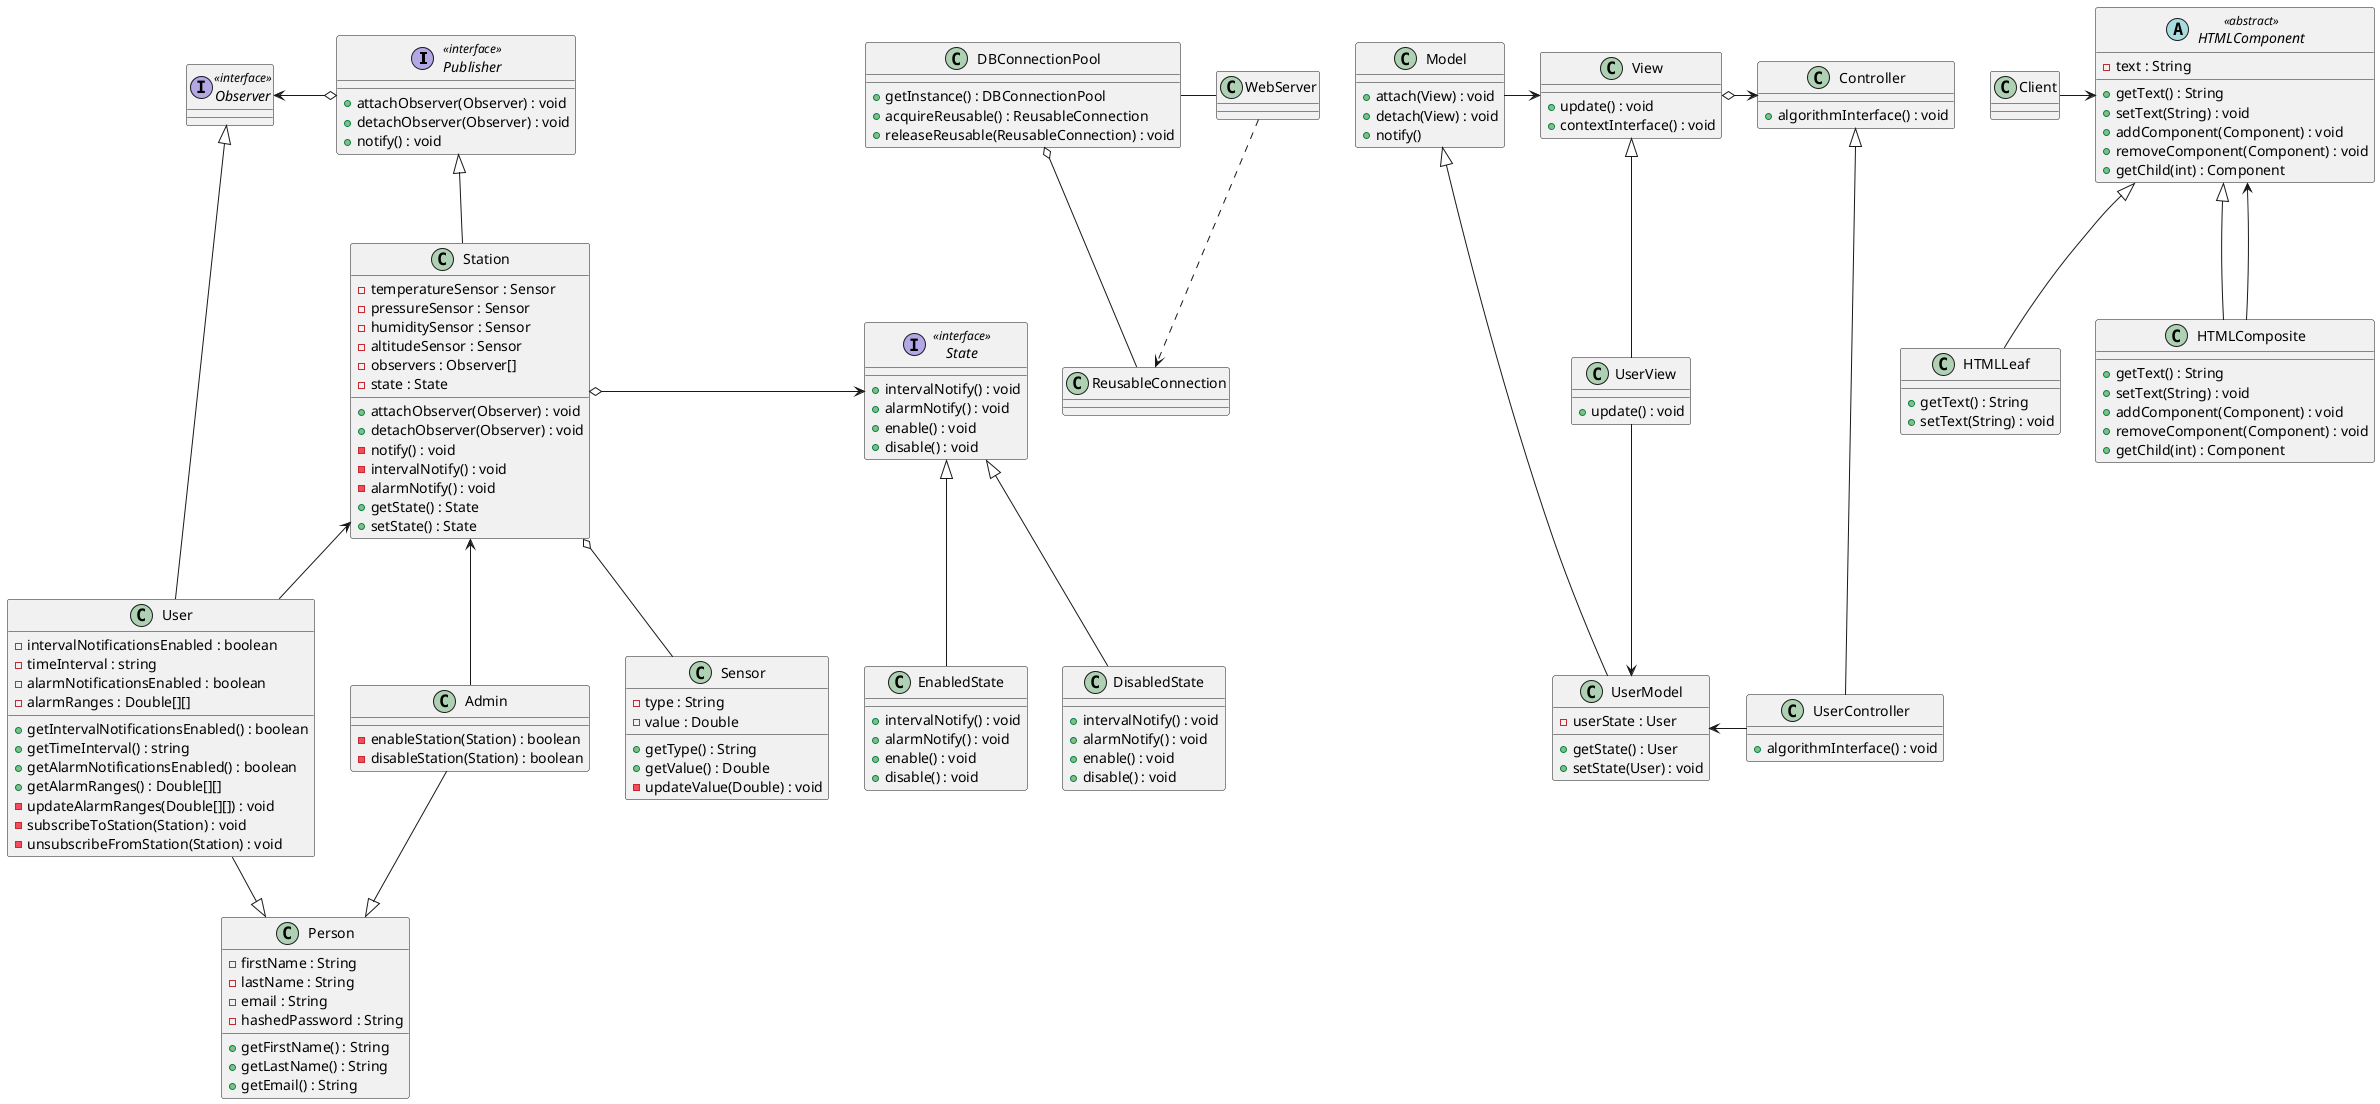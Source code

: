 @startuml


interface Publisher <<interface>> {
    +attachObserver(Observer) : void
    +detachObserver(Observer) : void
    +notify() : void
}

interface Observer <<interface>> {
}

class Person {
    -firstName : String
    -lastName : String
    -email : String
    -hashedPassword : String
    +getFirstName() : String
    +getLastName() : String
    +getEmail() : String
}

class User {
    -intervalNotificationsEnabled : boolean
    -timeInterval : string
    -alarmNotificationsEnabled : boolean
    -alarmRanges : Double[][]
    +getIntervalNotificationsEnabled() : boolean
    +getTimeInterval() : string
    +getAlarmNotificationsEnabled() : boolean
    +getAlarmRanges() : Double[][]
    -updateAlarmRanges(Double[][]) : void
    -subscribeToStation(Station) : void
    -unsubscribeFromStation(Station) : void
}

class Admin {
    -enableStation(Station) : boolean
    -disableStation(Station) : boolean
}

class Sensor {
    -type : String
    -value : Double
    +getType() : String
    +getValue() : Double
    -updateValue(Double) : void
}

class Station {
    -temperatureSensor : Sensor
    -pressureSensor : Sensor
    -humiditySensor : Sensor
    -altitudeSensor : Sensor
    -observers : Observer[]
    -state : State
    +attachObserver(Observer) : void
    +detachObserver(Observer) : void
    -notify() : void
    -intervalNotify() : void
    -alarmNotify() : void
    +getState() : State
    +setState() : State
}

interface State <<interface>> {
    +intervalNotify() : void
    +alarmNotify() : void
    +enable() : void
    +disable() : void
}

class EnabledState {
    +intervalNotify() : void
    +alarmNotify() : void
    +enable() : void
    +disable() : void
}

class DisabledState {
    +intervalNotify() : void
    +alarmNotify() : void
    +enable() : void
    +disable() : void
}

User --|> Person
Admin --|> Person

Station o-- Sensor

Publisher <|-- Station
Observer <|--- User

Observer <-o Publisher

Station <-- User
Station <-- Admin

State <|-- EnabledState
State <|-- DisabledState

Station o-> State



class DBConnectionPool {
    +getInstance() : DBConnectionPool
    +acquireReusable() : ReusableConnection
    +releaseReusable(ReusableConnection) : void
}

WebServer ..> ReusableConnection
DBConnectionPool - WebServer
ReusableConnection --o DBConnectionPool



class Model {
    +attach(View) : void
    +detach(View) : void
    +notify()
}

class View {
    +update() : void
    +contextInterface() : void
}

class Controller {
    +algorithmInterface() : void
}

class UserModel {
    -userState : User
    +getState() : User
    +setState(User) : void
}

class UserView {
    +update() : void
}

class UserController {
    +algorithmInterface() : void
}

Model -> View
View o-> Controller
Model <|--- UserModel
View <|-- UserView
Controller <|--- UserController
UserView --> UserModel
UserModel <- UserController



abstract class HTMLComponent <<abstract>> {
    -text : String
    +getText() : String
    +setText(String) : void
    +addComponent(Component) : void
    +removeComponent(Component) : void
    +getChild(int) : Component
}

class HTMLLeaf {
    +getText() : String
    +setText(String) : void
}

class HTMLComposite {
    +getText() : String
    +setText(String) : void
    +addComponent(Component) : void
    +removeComponent(Component) : void
    +getChild(int) : Component
}

Client -> HTMLComponent
HTMLComponent <|-- HTMLLeaf
HTMLComponent <|-- HTMLComposite
HTMLComponent <-- HTMLComposite



@enduml